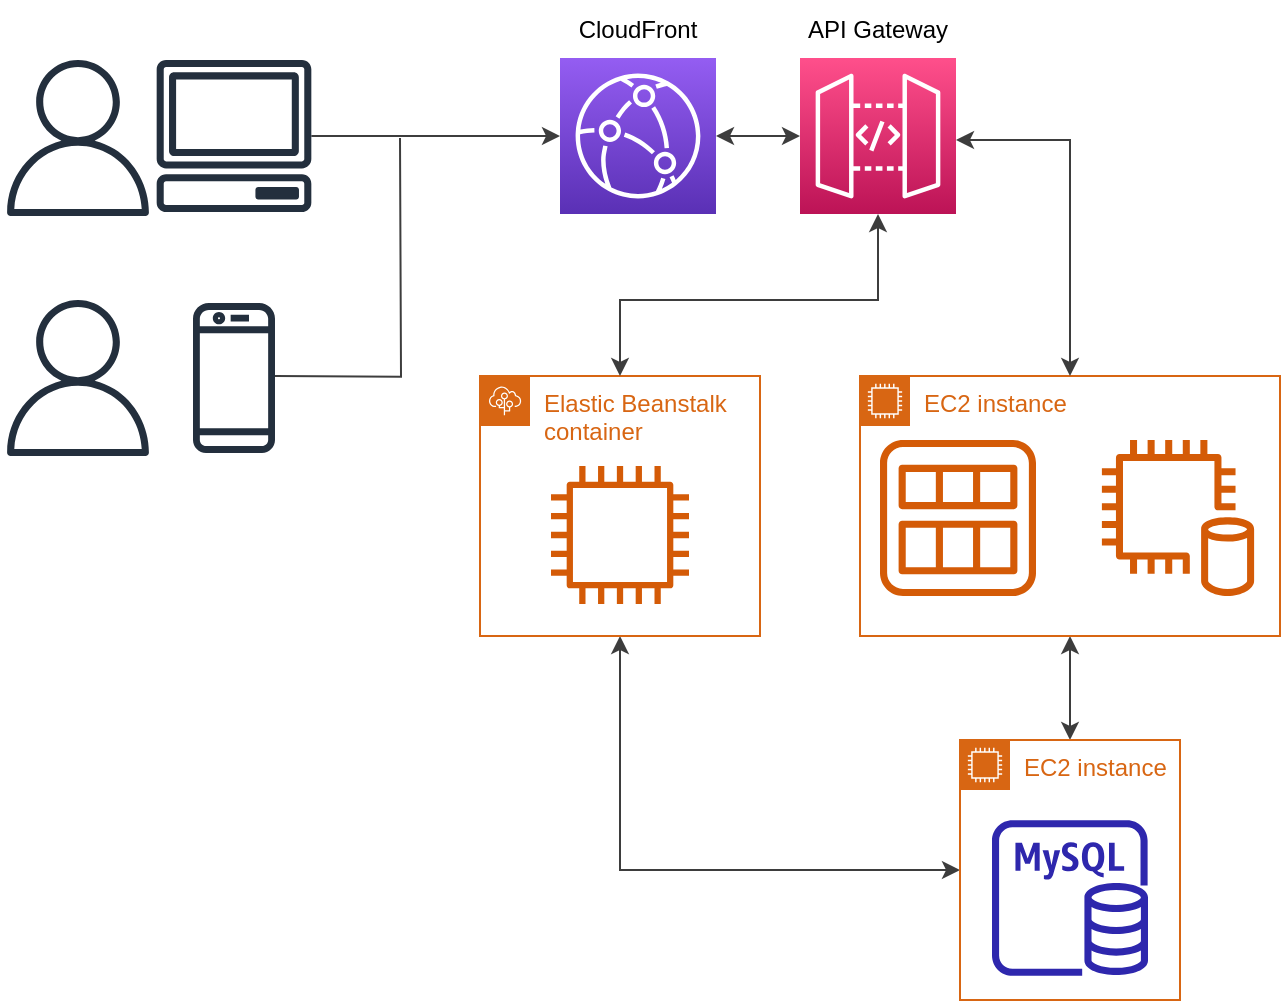 <mxfile version="17.4.6"><diagram id="avj-fxeOcRrcKBv6wkdq" name="Page-1"><mxGraphModel dx="961" dy="587" grid="0" gridSize="10" guides="1" tooltips="1" connect="1" arrows="1" fold="1" page="0" pageScale="1" pageWidth="1169" pageHeight="827" math="0" shadow="0"><root><mxCell id="0"/><mxCell id="1" parent="0"/><mxCell id="EL_AbTC2IuwjGRDrP4sT-102" value="" style="sketch=0;outlineConnect=0;fontColor=#232F3E;gradientColor=none;fillColor=#232F3D;strokeColor=none;dashed=0;verticalLabelPosition=bottom;verticalAlign=top;align=center;html=1;fontSize=12;fontStyle=0;aspect=fixed;pointerEvents=1;shape=mxgraph.aws4.user;rounded=1;" vertex="1" parent="1"><mxGeometry x="40" y="40" width="78" height="78" as="geometry"/></mxCell><mxCell id="EL_AbTC2IuwjGRDrP4sT-124" style="edgeStyle=orthogonalEdgeStyle;rounded=0;orthogonalLoop=1;jettySize=auto;html=1;endArrow=classic;endFill=1;strokeColor=#3D3D3D;" edge="1" parent="1" source="EL_AbTC2IuwjGRDrP4sT-103" target="EL_AbTC2IuwjGRDrP4sT-117"><mxGeometry relative="1" as="geometry"/></mxCell><mxCell id="EL_AbTC2IuwjGRDrP4sT-103" value="" style="sketch=0;outlineConnect=0;fontColor=#232F3E;gradientColor=none;fillColor=#232F3D;strokeColor=none;dashed=0;verticalLabelPosition=bottom;verticalAlign=top;align=center;html=1;fontSize=12;fontStyle=0;aspect=fixed;pointerEvents=1;shape=mxgraph.aws4.client;rounded=1;" vertex="1" parent="1"><mxGeometry x="118" y="40" width="78" height="76" as="geometry"/></mxCell><mxCell id="EL_AbTC2IuwjGRDrP4sT-125" style="edgeStyle=orthogonalEdgeStyle;rounded=0;orthogonalLoop=1;jettySize=auto;html=1;endArrow=none;endFill=0;strokeColor=#3D3D3D;" edge="1" parent="1"><mxGeometry relative="1" as="geometry"><mxPoint x="240" y="79" as="targetPoint"/><mxPoint x="177.5" y="197.943" as="sourcePoint"/></mxGeometry></mxCell><mxCell id="EL_AbTC2IuwjGRDrP4sT-106" value="" style="sketch=0;outlineConnect=0;fontColor=#232F3E;gradientColor=none;fillColor=#232F3D;strokeColor=none;dashed=0;verticalLabelPosition=bottom;verticalAlign=top;align=center;html=1;fontSize=12;fontStyle=0;aspect=fixed;pointerEvents=1;shape=mxgraph.aws4.mobile_client;rounded=1;" vertex="1" parent="1"><mxGeometry x="136.5" y="160" width="41" height="78" as="geometry"/></mxCell><mxCell id="EL_AbTC2IuwjGRDrP4sT-107" value="" style="sketch=0;outlineConnect=0;fontColor=#232F3E;gradientColor=none;fillColor=#232F3D;strokeColor=none;dashed=0;verticalLabelPosition=bottom;verticalAlign=top;align=center;html=1;fontSize=12;fontStyle=0;aspect=fixed;pointerEvents=1;shape=mxgraph.aws4.user;rounded=1;" vertex="1" parent="1"><mxGeometry x="40" y="160" width="78" height="78" as="geometry"/></mxCell><mxCell id="EL_AbTC2IuwjGRDrP4sT-141" style="edgeStyle=orthogonalEdgeStyle;rounded=0;orthogonalLoop=1;jettySize=auto;html=1;entryX=0;entryY=0.5;entryDx=0;entryDy=0;fontSize=8;startArrow=classic;startFill=1;endArrow=classic;endFill=1;strokeColor=#3D3D3D;" edge="1" parent="1" source="EL_AbTC2IuwjGRDrP4sT-111" target="EL_AbTC2IuwjGRDrP4sT-132"><mxGeometry relative="1" as="geometry"><Array as="points"><mxPoint x="350" y="445"/></Array></mxGeometry></mxCell><mxCell id="EL_AbTC2IuwjGRDrP4sT-111" value="Elastic Beanstalk container" style="points=[[0,0],[0.25,0],[0.5,0],[0.75,0],[1,0],[1,0.25],[1,0.5],[1,0.75],[1,1],[0.75,1],[0.5,1],[0.25,1],[0,1],[0,0.75],[0,0.5],[0,0.25]];outlineConnect=0;gradientColor=none;html=1;whiteSpace=wrap;fontSize=12;fontStyle=0;container=1;pointerEvents=0;collapsible=0;recursiveResize=0;shape=mxgraph.aws4.group;grIcon=mxgraph.aws4.group_elastic_beanstalk;strokeColor=#D86613;fillColor=none;verticalAlign=top;align=left;spacingLeft=30;fontColor=#D86613;dashed=0;rounded=1;" vertex="1" parent="1"><mxGeometry x="280" y="198" width="140" height="130" as="geometry"/></mxCell><mxCell id="EL_AbTC2IuwjGRDrP4sT-139" value="" style="sketch=0;outlineConnect=0;fontColor=#232F3E;gradientColor=none;fillColor=#D45B07;strokeColor=none;dashed=0;verticalLabelPosition=bottom;verticalAlign=top;align=center;html=1;fontSize=12;fontStyle=0;aspect=fixed;pointerEvents=1;shape=mxgraph.aws4.instance2;rounded=1;" vertex="1" parent="EL_AbTC2IuwjGRDrP4sT-111"><mxGeometry x="35.5" y="45" width="69" height="69" as="geometry"/></mxCell><mxCell id="EL_AbTC2IuwjGRDrP4sT-135" style="edgeStyle=orthogonalEdgeStyle;rounded=0;orthogonalLoop=1;jettySize=auto;html=1;entryX=0.5;entryY=0;entryDx=0;entryDy=0;endArrow=classic;endFill=1;strokeColor=#3D3D3D;startArrow=classic;startFill=1;" edge="1" parent="1" source="EL_AbTC2IuwjGRDrP4sT-112" target="EL_AbTC2IuwjGRDrP4sT-132"><mxGeometry relative="1" as="geometry"/></mxCell><mxCell id="EL_AbTC2IuwjGRDrP4sT-112" value="EC2 instance" style="points=[[0,0],[0.25,0],[0.5,0],[0.75,0],[1,0],[1,0.25],[1,0.5],[1,0.75],[1,1],[0.75,1],[0.5,1],[0.25,1],[0,1],[0,0.75],[0,0.5],[0,0.25]];outlineConnect=0;gradientColor=none;html=1;whiteSpace=wrap;fontSize=12;fontStyle=0;container=1;pointerEvents=0;collapsible=0;recursiveResize=0;shape=mxgraph.aws4.group;grIcon=mxgraph.aws4.group_ec2_instance_contents;strokeColor=#D86613;fillColor=none;verticalAlign=top;align=left;spacingLeft=30;fontColor=#D86613;dashed=0;rounded=1;" vertex="1" parent="1"><mxGeometry x="470" y="198" width="210" height="130" as="geometry"/></mxCell><mxCell id="EL_AbTC2IuwjGRDrP4sT-127" value="" style="sketch=0;outlineConnect=0;fontColor=#232F3E;gradientColor=none;fillColor=#D45B07;strokeColor=none;dashed=0;verticalLabelPosition=bottom;verticalAlign=top;align=center;html=1;fontSize=12;fontStyle=0;aspect=fixed;pointerEvents=1;shape=mxgraph.aws4.ami;rounded=1;" vertex="1" parent="EL_AbTC2IuwjGRDrP4sT-112"><mxGeometry x="10" y="32" width="78" height="78" as="geometry"/></mxCell><mxCell id="EL_AbTC2IuwjGRDrP4sT-128" value="" style="sketch=0;outlineConnect=0;fontColor=#232F3E;gradientColor=none;fillColor=#D45B07;strokeColor=none;dashed=0;verticalLabelPosition=bottom;verticalAlign=top;align=center;html=1;fontSize=12;fontStyle=0;aspect=fixed;pointerEvents=1;shape=mxgraph.aws4.db_on_instance2;rounded=1;" vertex="1" parent="EL_AbTC2IuwjGRDrP4sT-112"><mxGeometry x="120" y="32" width="78" height="78" as="geometry"/></mxCell><mxCell id="EL_AbTC2IuwjGRDrP4sT-126" style="edgeStyle=orthogonalEdgeStyle;rounded=0;orthogonalLoop=1;jettySize=auto;html=1;entryX=0;entryY=0.5;entryDx=0;entryDy=0;entryPerimeter=0;endArrow=classic;endFill=1;strokeColor=#3D3D3D;startArrow=classic;startFill=1;" edge="1" parent="1" source="EL_AbTC2IuwjGRDrP4sT-117" target="EL_AbTC2IuwjGRDrP4sT-118"><mxGeometry relative="1" as="geometry"/></mxCell><mxCell id="EL_AbTC2IuwjGRDrP4sT-117" value="" style="sketch=0;points=[[0,0,0],[0.25,0,0],[0.5,0,0],[0.75,0,0],[1,0,0],[0,1,0],[0.25,1,0],[0.5,1,0],[0.75,1,0],[1,1,0],[0,0.25,0],[0,0.5,0],[0,0.75,0],[1,0.25,0],[1,0.5,0],[1,0.75,0]];outlineConnect=0;fontColor=#232F3E;gradientColor=#945DF2;gradientDirection=north;fillColor=#5A30B5;strokeColor=#ffffff;dashed=0;verticalLabelPosition=bottom;verticalAlign=top;align=center;html=1;fontSize=12;fontStyle=0;aspect=fixed;shape=mxgraph.aws4.resourceIcon;resIcon=mxgraph.aws4.cloudfront;rounded=1;" vertex="1" parent="1"><mxGeometry x="320" y="39" width="78" height="78" as="geometry"/></mxCell><mxCell id="EL_AbTC2IuwjGRDrP4sT-130" style="edgeStyle=orthogonalEdgeStyle;rounded=0;orthogonalLoop=1;jettySize=auto;html=1;endArrow=classic;endFill=1;strokeColor=#3D3D3D;startArrow=classic;startFill=1;" edge="1" parent="1" source="EL_AbTC2IuwjGRDrP4sT-118" target="EL_AbTC2IuwjGRDrP4sT-112"><mxGeometry relative="1" as="geometry"><Array as="points"><mxPoint x="575" y="80"/></Array></mxGeometry></mxCell><mxCell id="EL_AbTC2IuwjGRDrP4sT-140" style="edgeStyle=orthogonalEdgeStyle;rounded=0;orthogonalLoop=1;jettySize=auto;html=1;fontSize=8;startArrow=classic;startFill=1;endArrow=classic;endFill=1;strokeColor=#3D3D3D;" edge="1" parent="1" source="EL_AbTC2IuwjGRDrP4sT-118" target="EL_AbTC2IuwjGRDrP4sT-111"><mxGeometry relative="1" as="geometry"><Array as="points"><mxPoint x="479" y="160"/><mxPoint x="350" y="160"/></Array></mxGeometry></mxCell><mxCell id="EL_AbTC2IuwjGRDrP4sT-118" value="" style="sketch=0;points=[[0,0,0],[0.25,0,0],[0.5,0,0],[0.75,0,0],[1,0,0],[0,1,0],[0.25,1,0],[0.5,1,0],[0.75,1,0],[1,1,0],[0,0.25,0],[0,0.5,0],[0,0.75,0],[1,0.25,0],[1,0.5,0],[1,0.75,0]];outlineConnect=0;fontColor=#232F3E;gradientColor=#FF4F8B;gradientDirection=north;fillColor=#BC1356;strokeColor=#ffffff;dashed=0;verticalLabelPosition=bottom;verticalAlign=top;align=center;html=1;fontSize=12;fontStyle=0;aspect=fixed;shape=mxgraph.aws4.resourceIcon;resIcon=mxgraph.aws4.api_gateway;rounded=1;" vertex="1" parent="1"><mxGeometry x="440" y="39" width="78" height="78" as="geometry"/></mxCell><mxCell id="EL_AbTC2IuwjGRDrP4sT-132" value="EC2 instance" style="points=[[0,0],[0.25,0],[0.5,0],[0.75,0],[1,0],[1,0.25],[1,0.5],[1,0.75],[1,1],[0.75,1],[0.5,1],[0.25,1],[0,1],[0,0.75],[0,0.5],[0,0.25]];outlineConnect=0;gradientColor=none;html=1;whiteSpace=wrap;fontSize=12;fontStyle=0;container=1;pointerEvents=0;collapsible=0;recursiveResize=0;shape=mxgraph.aws4.group;grIcon=mxgraph.aws4.group_ec2_instance_contents;strokeColor=#D86613;fillColor=none;verticalAlign=top;align=left;spacingLeft=30;fontColor=#D86613;dashed=0;rounded=1;" vertex="1" parent="1"><mxGeometry x="520" y="380" width="110" height="130" as="geometry"/></mxCell><mxCell id="EL_AbTC2IuwjGRDrP4sT-131" value="" style="sketch=0;outlineConnect=0;fontColor=#232F3E;gradientColor=none;fillColor=#2E27AD;strokeColor=none;dashed=0;verticalLabelPosition=bottom;verticalAlign=top;align=center;html=1;fontSize=12;fontStyle=0;aspect=fixed;pointerEvents=1;shape=mxgraph.aws4.rds_mysql_instance;rounded=1;" vertex="1" parent="EL_AbTC2IuwjGRDrP4sT-132"><mxGeometry x="16" y="40" width="78" height="78" as="geometry"/></mxCell><mxCell id="EL_AbTC2IuwjGRDrP4sT-136" value="CloudFront" style="text;html=1;strokeColor=none;fillColor=none;align=center;verticalAlign=middle;whiteSpace=wrap;rounded=0;" vertex="1" parent="1"><mxGeometry x="319" y="10" width="80" height="30" as="geometry"/></mxCell><mxCell id="EL_AbTC2IuwjGRDrP4sT-137" value="API Gateway" style="text;html=1;strokeColor=none;fillColor=none;align=center;verticalAlign=middle;whiteSpace=wrap;rounded=0;" vertex="1" parent="1"><mxGeometry x="439" y="10" width="80" height="30" as="geometry"/></mxCell></root></mxGraphModel></diagram></mxfile>